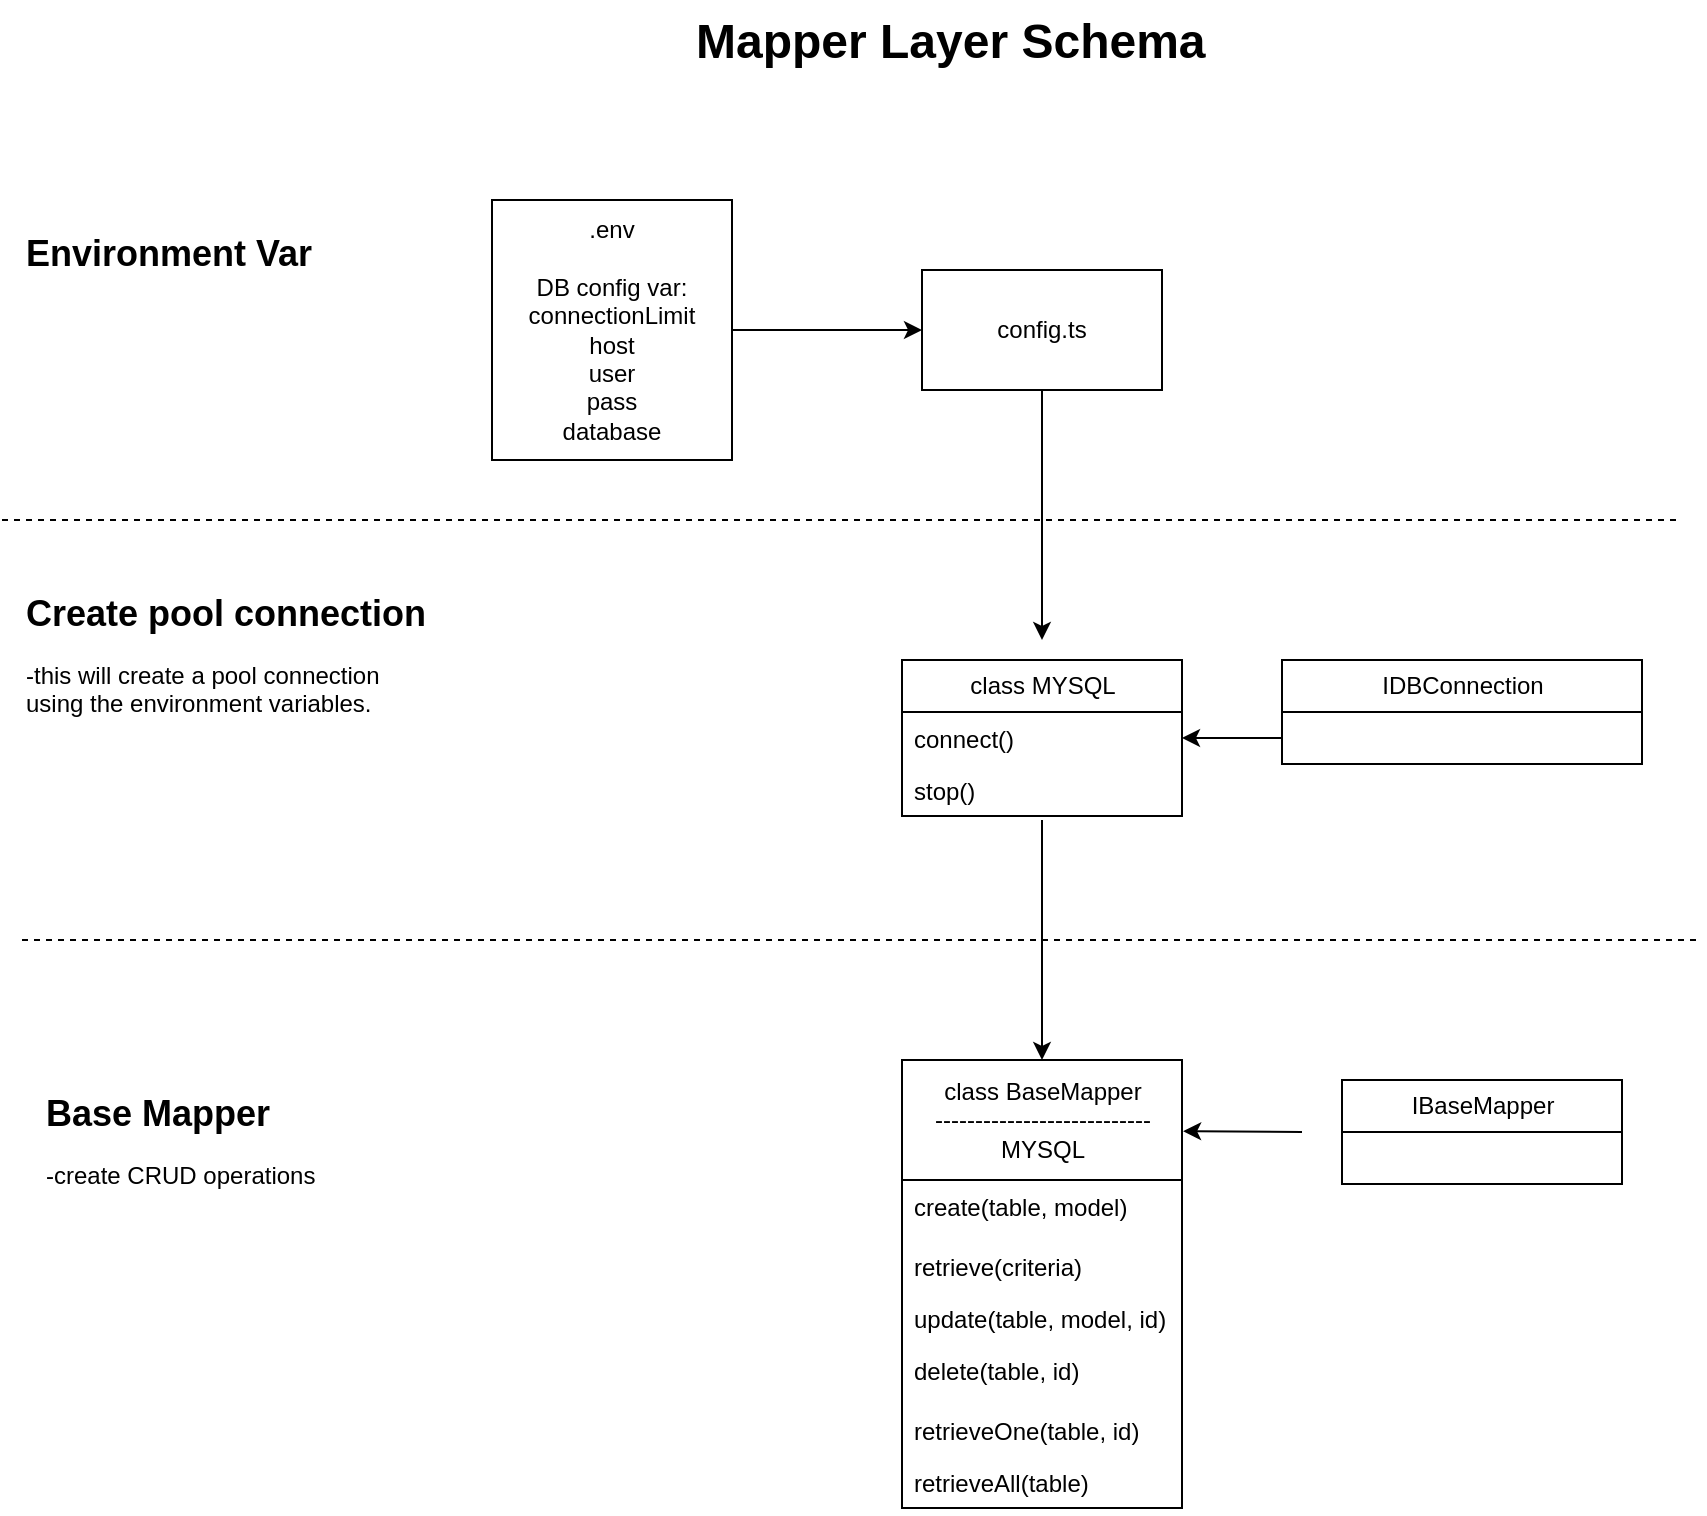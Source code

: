 <mxfile version="24.1.0" type="device">
  <diagram name="Page-1" id="M0cIN5zO500fvd0H_kZN">
    <mxGraphModel dx="1434" dy="820" grid="1" gridSize="10" guides="1" tooltips="1" connect="1" arrows="1" fold="1" page="1" pageScale="1" pageWidth="850" pageHeight="1100" math="0" shadow="0">
      <root>
        <mxCell id="0" />
        <mxCell id="1" parent="0" />
        <mxCell id="7KHTwRIC09mufVfC2vnM-1" value="&lt;h1 style=&quot;margin-top: 0px;&quot;&gt;Mapper Layer Schema&lt;/h1&gt;&lt;div&gt;&lt;br&gt;&lt;/div&gt;&lt;div&gt;&lt;br&gt;&lt;/div&gt;" style="text;html=1;whiteSpace=wrap;overflow=hidden;rounded=0;" vertex="1" parent="1">
          <mxGeometry x="345" y="10" width="415" height="80" as="geometry" />
        </mxCell>
        <mxCell id="7KHTwRIC09mufVfC2vnM-3" value=".env&lt;div&gt;&lt;br&gt;&lt;/div&gt;&lt;div&gt;DB config var:&lt;/div&gt;&lt;div&gt;connectionLimit&lt;/div&gt;&lt;div&gt;host&lt;/div&gt;&lt;div&gt;user&lt;/div&gt;&lt;div&gt;pass&lt;/div&gt;&lt;div&gt;database&lt;/div&gt;" style="rounded=0;whiteSpace=wrap;html=1;" vertex="1" parent="1">
          <mxGeometry x="245" y="110" width="120" height="130" as="geometry" />
        </mxCell>
        <mxCell id="7KHTwRIC09mufVfC2vnM-5" value="" style="endArrow=classic;html=1;rounded=0;exitX=1;exitY=0.5;exitDx=0;exitDy=0;entryX=0;entryY=0.5;entryDx=0;entryDy=0;" edge="1" parent="1" source="7KHTwRIC09mufVfC2vnM-3">
          <mxGeometry width="50" height="50" relative="1" as="geometry">
            <mxPoint x="445" y="440" as="sourcePoint" />
            <mxPoint x="460" y="175" as="targetPoint" />
          </mxGeometry>
        </mxCell>
        <mxCell id="7KHTwRIC09mufVfC2vnM-7" value="" style="endArrow=classic;html=1;rounded=0;exitX=0.5;exitY=1;exitDx=0;exitDy=0;" edge="1" parent="1">
          <mxGeometry width="50" height="50" relative="1" as="geometry">
            <mxPoint x="520" y="205" as="sourcePoint" />
            <mxPoint x="520" y="330" as="targetPoint" />
          </mxGeometry>
        </mxCell>
        <mxCell id="7KHTwRIC09mufVfC2vnM-9" value="" style="endArrow=classic;html=1;rounded=0;" edge="1" parent="1">
          <mxGeometry width="50" height="50" relative="1" as="geometry">
            <mxPoint x="520" y="420" as="sourcePoint" />
            <mxPoint x="520" y="540" as="targetPoint" />
          </mxGeometry>
        </mxCell>
        <mxCell id="7KHTwRIC09mufVfC2vnM-11" value="" style="endArrow=none;dashed=1;html=1;rounded=0;" edge="1" parent="1">
          <mxGeometry width="50" height="50" relative="1" as="geometry">
            <mxPoint y="270" as="sourcePoint" />
            <mxPoint x="840" y="270" as="targetPoint" />
            <Array as="points">
              <mxPoint x="380" y="270" />
            </Array>
          </mxGeometry>
        </mxCell>
        <mxCell id="7KHTwRIC09mufVfC2vnM-12" value="&lt;h1 style=&quot;margin-top: 0px; font-size: 18px;&quot;&gt;Environment Var&lt;/h1&gt;" style="text;html=1;whiteSpace=wrap;overflow=hidden;rounded=0;" vertex="1" parent="1">
          <mxGeometry x="10" y="120" width="150" height="90" as="geometry" />
        </mxCell>
        <mxCell id="7KHTwRIC09mufVfC2vnM-13" value="" style="endArrow=none;dashed=1;html=1;rounded=0;" edge="1" parent="1">
          <mxGeometry width="50" height="50" relative="1" as="geometry">
            <mxPoint x="10" y="480" as="sourcePoint" />
            <mxPoint x="850" y="480" as="targetPoint" />
            <Array as="points" />
          </mxGeometry>
        </mxCell>
        <mxCell id="7KHTwRIC09mufVfC2vnM-14" value="&lt;h1 style=&quot;margin-top: 0px; font-size: 18px;&quot;&gt;Create pool connection&lt;/h1&gt;&lt;div&gt;-this will create a pool connection using the environment variables.&lt;/div&gt;&lt;div&gt;&lt;br&gt;&lt;/div&gt;" style="text;html=1;whiteSpace=wrap;overflow=hidden;rounded=0;" vertex="1" parent="1">
          <mxGeometry x="10" y="300" width="210" height="90" as="geometry" />
        </mxCell>
        <mxCell id="7KHTwRIC09mufVfC2vnM-15" value="config.ts" style="rounded=0;whiteSpace=wrap;html=1;" vertex="1" parent="1">
          <mxGeometry x="460" y="145" width="120" height="60" as="geometry" />
        </mxCell>
        <mxCell id="7KHTwRIC09mufVfC2vnM-30" value="class MYSQL" style="swimlane;fontStyle=0;childLayout=stackLayout;horizontal=1;startSize=26;fillColor=none;horizontalStack=0;resizeParent=1;resizeParentMax=0;resizeLast=0;collapsible=1;marginBottom=0;html=1;" vertex="1" parent="1">
          <mxGeometry x="450" y="340" width="140" height="78" as="geometry" />
        </mxCell>
        <mxCell id="7KHTwRIC09mufVfC2vnM-31" value="connect()" style="text;strokeColor=none;fillColor=none;align=left;verticalAlign=top;spacingLeft=4;spacingRight=4;overflow=hidden;rotatable=0;points=[[0,0.5],[1,0.5]];portConstraint=eastwest;whiteSpace=wrap;html=1;" vertex="1" parent="7KHTwRIC09mufVfC2vnM-30">
          <mxGeometry y="26" width="140" height="26" as="geometry" />
        </mxCell>
        <mxCell id="7KHTwRIC09mufVfC2vnM-32" value="stop()" style="text;strokeColor=none;fillColor=none;align=left;verticalAlign=top;spacingLeft=4;spacingRight=4;overflow=hidden;rotatable=0;points=[[0,0.5],[1,0.5]];portConstraint=eastwest;whiteSpace=wrap;html=1;" vertex="1" parent="7KHTwRIC09mufVfC2vnM-30">
          <mxGeometry y="52" width="140" height="26" as="geometry" />
        </mxCell>
        <mxCell id="7KHTwRIC09mufVfC2vnM-35" value="IDBConnection" style="swimlane;fontStyle=0;childLayout=stackLayout;horizontal=1;startSize=26;fillColor=none;horizontalStack=0;resizeParent=1;resizeParentMax=0;resizeLast=0;collapsible=1;marginBottom=0;html=1;" vertex="1" parent="1">
          <mxGeometry x="640" y="340" width="180" height="52" as="geometry" />
        </mxCell>
        <mxCell id="7KHTwRIC09mufVfC2vnM-39" value="" style="endArrow=classic;html=1;rounded=0;exitX=0;exitY=0.5;exitDx=0;exitDy=0;entryX=1;entryY=0.5;entryDx=0;entryDy=0;" edge="1" parent="1" target="7KHTwRIC09mufVfC2vnM-31">
          <mxGeometry width="50" height="50" relative="1" as="geometry">
            <mxPoint x="640" y="379" as="sourcePoint" />
            <mxPoint x="450" y="400" as="targetPoint" />
          </mxGeometry>
        </mxCell>
        <mxCell id="7KHTwRIC09mufVfC2vnM-40" value="class BaseMapper&lt;div&gt;---------------------------&lt;/div&gt;&lt;div&gt;MYSQL&lt;/div&gt;" style="swimlane;fontStyle=0;childLayout=stackLayout;horizontal=1;startSize=60;fillColor=none;horizontalStack=0;resizeParent=1;resizeParentMax=0;resizeLast=0;collapsible=1;marginBottom=0;html=1;" vertex="1" parent="1">
          <mxGeometry x="450" y="540" width="140" height="224" as="geometry" />
        </mxCell>
        <mxCell id="7KHTwRIC09mufVfC2vnM-41" value="create(table, model)" style="text;strokeColor=none;fillColor=none;align=left;verticalAlign=top;spacingLeft=4;spacingRight=4;overflow=hidden;rotatable=0;points=[[0,0.5],[1,0.5]];portConstraint=eastwest;whiteSpace=wrap;html=1;" vertex="1" parent="7KHTwRIC09mufVfC2vnM-40">
          <mxGeometry y="60" width="140" height="30" as="geometry" />
        </mxCell>
        <mxCell id="7KHTwRIC09mufVfC2vnM-43" value="retrieve(criteria)" style="text;strokeColor=none;fillColor=none;align=left;verticalAlign=top;spacingLeft=4;spacingRight=4;overflow=hidden;rotatable=0;points=[[0,0.5],[1,0.5]];portConstraint=eastwest;whiteSpace=wrap;html=1;" vertex="1" parent="7KHTwRIC09mufVfC2vnM-40">
          <mxGeometry y="90" width="140" height="26" as="geometry" />
        </mxCell>
        <mxCell id="7KHTwRIC09mufVfC2vnM-44" value="update(table, model, id)" style="text;strokeColor=none;fillColor=none;align=left;verticalAlign=top;spacingLeft=4;spacingRight=4;overflow=hidden;rotatable=0;points=[[0,0.5],[1,0.5]];portConstraint=eastwest;whiteSpace=wrap;html=1;" vertex="1" parent="7KHTwRIC09mufVfC2vnM-40">
          <mxGeometry y="116" width="140" height="26" as="geometry" />
        </mxCell>
        <mxCell id="7KHTwRIC09mufVfC2vnM-42" value="&lt;div&gt;delete(table, id)&lt;/div&gt;" style="text;strokeColor=none;fillColor=none;align=left;verticalAlign=top;spacingLeft=4;spacingRight=4;overflow=hidden;rotatable=0;points=[[0,0.5],[1,0.5]];portConstraint=eastwest;whiteSpace=wrap;html=1;" vertex="1" parent="7KHTwRIC09mufVfC2vnM-40">
          <mxGeometry y="142" width="140" height="30" as="geometry" />
        </mxCell>
        <mxCell id="7KHTwRIC09mufVfC2vnM-56" value="retrieveOne(table, id)" style="text;strokeColor=none;fillColor=none;align=left;verticalAlign=top;spacingLeft=4;spacingRight=4;overflow=hidden;rotatable=0;points=[[0,0.5],[1,0.5]];portConstraint=eastwest;whiteSpace=wrap;html=1;" vertex="1" parent="7KHTwRIC09mufVfC2vnM-40">
          <mxGeometry y="172" width="140" height="26" as="geometry" />
        </mxCell>
        <mxCell id="7KHTwRIC09mufVfC2vnM-87" value="retrieveAll(table)" style="text;strokeColor=none;fillColor=none;align=left;verticalAlign=top;spacingLeft=4;spacingRight=4;overflow=hidden;rotatable=0;points=[[0,0.5],[1,0.5]];portConstraint=eastwest;whiteSpace=wrap;html=1;" vertex="1" parent="7KHTwRIC09mufVfC2vnM-40">
          <mxGeometry y="198" width="140" height="26" as="geometry" />
        </mxCell>
        <mxCell id="7KHTwRIC09mufVfC2vnM-53" value="" style="endArrow=classic;html=1;rounded=0;entryX=1.004;entryY=0.159;entryDx=0;entryDy=0;entryPerimeter=0;" edge="1" parent="1" target="7KHTwRIC09mufVfC2vnM-40">
          <mxGeometry width="50" height="50" relative="1" as="geometry">
            <mxPoint x="650" y="576" as="sourcePoint" />
            <mxPoint x="600" y="389" as="targetPoint" />
            <Array as="points" />
          </mxGeometry>
        </mxCell>
        <mxCell id="7KHTwRIC09mufVfC2vnM-54" value="&lt;h1 style=&quot;margin-top: 0px; font-size: 18px;&quot;&gt;Base Mapper&amp;nbsp;&lt;/h1&gt;&lt;div&gt;-create CRUD operations&lt;/div&gt;" style="text;html=1;whiteSpace=wrap;overflow=hidden;rounded=0;" vertex="1" parent="1">
          <mxGeometry x="20" y="550" width="210" height="90" as="geometry" />
        </mxCell>
        <mxCell id="7KHTwRIC09mufVfC2vnM-58" value="IBaseMapper" style="swimlane;fontStyle=0;childLayout=stackLayout;horizontal=1;startSize=26;fillColor=none;horizontalStack=0;resizeParent=1;resizeParentMax=0;resizeLast=0;collapsible=1;marginBottom=0;html=1;" vertex="1" parent="1">
          <mxGeometry x="670" y="550" width="140" height="52" as="geometry" />
        </mxCell>
      </root>
    </mxGraphModel>
  </diagram>
</mxfile>

